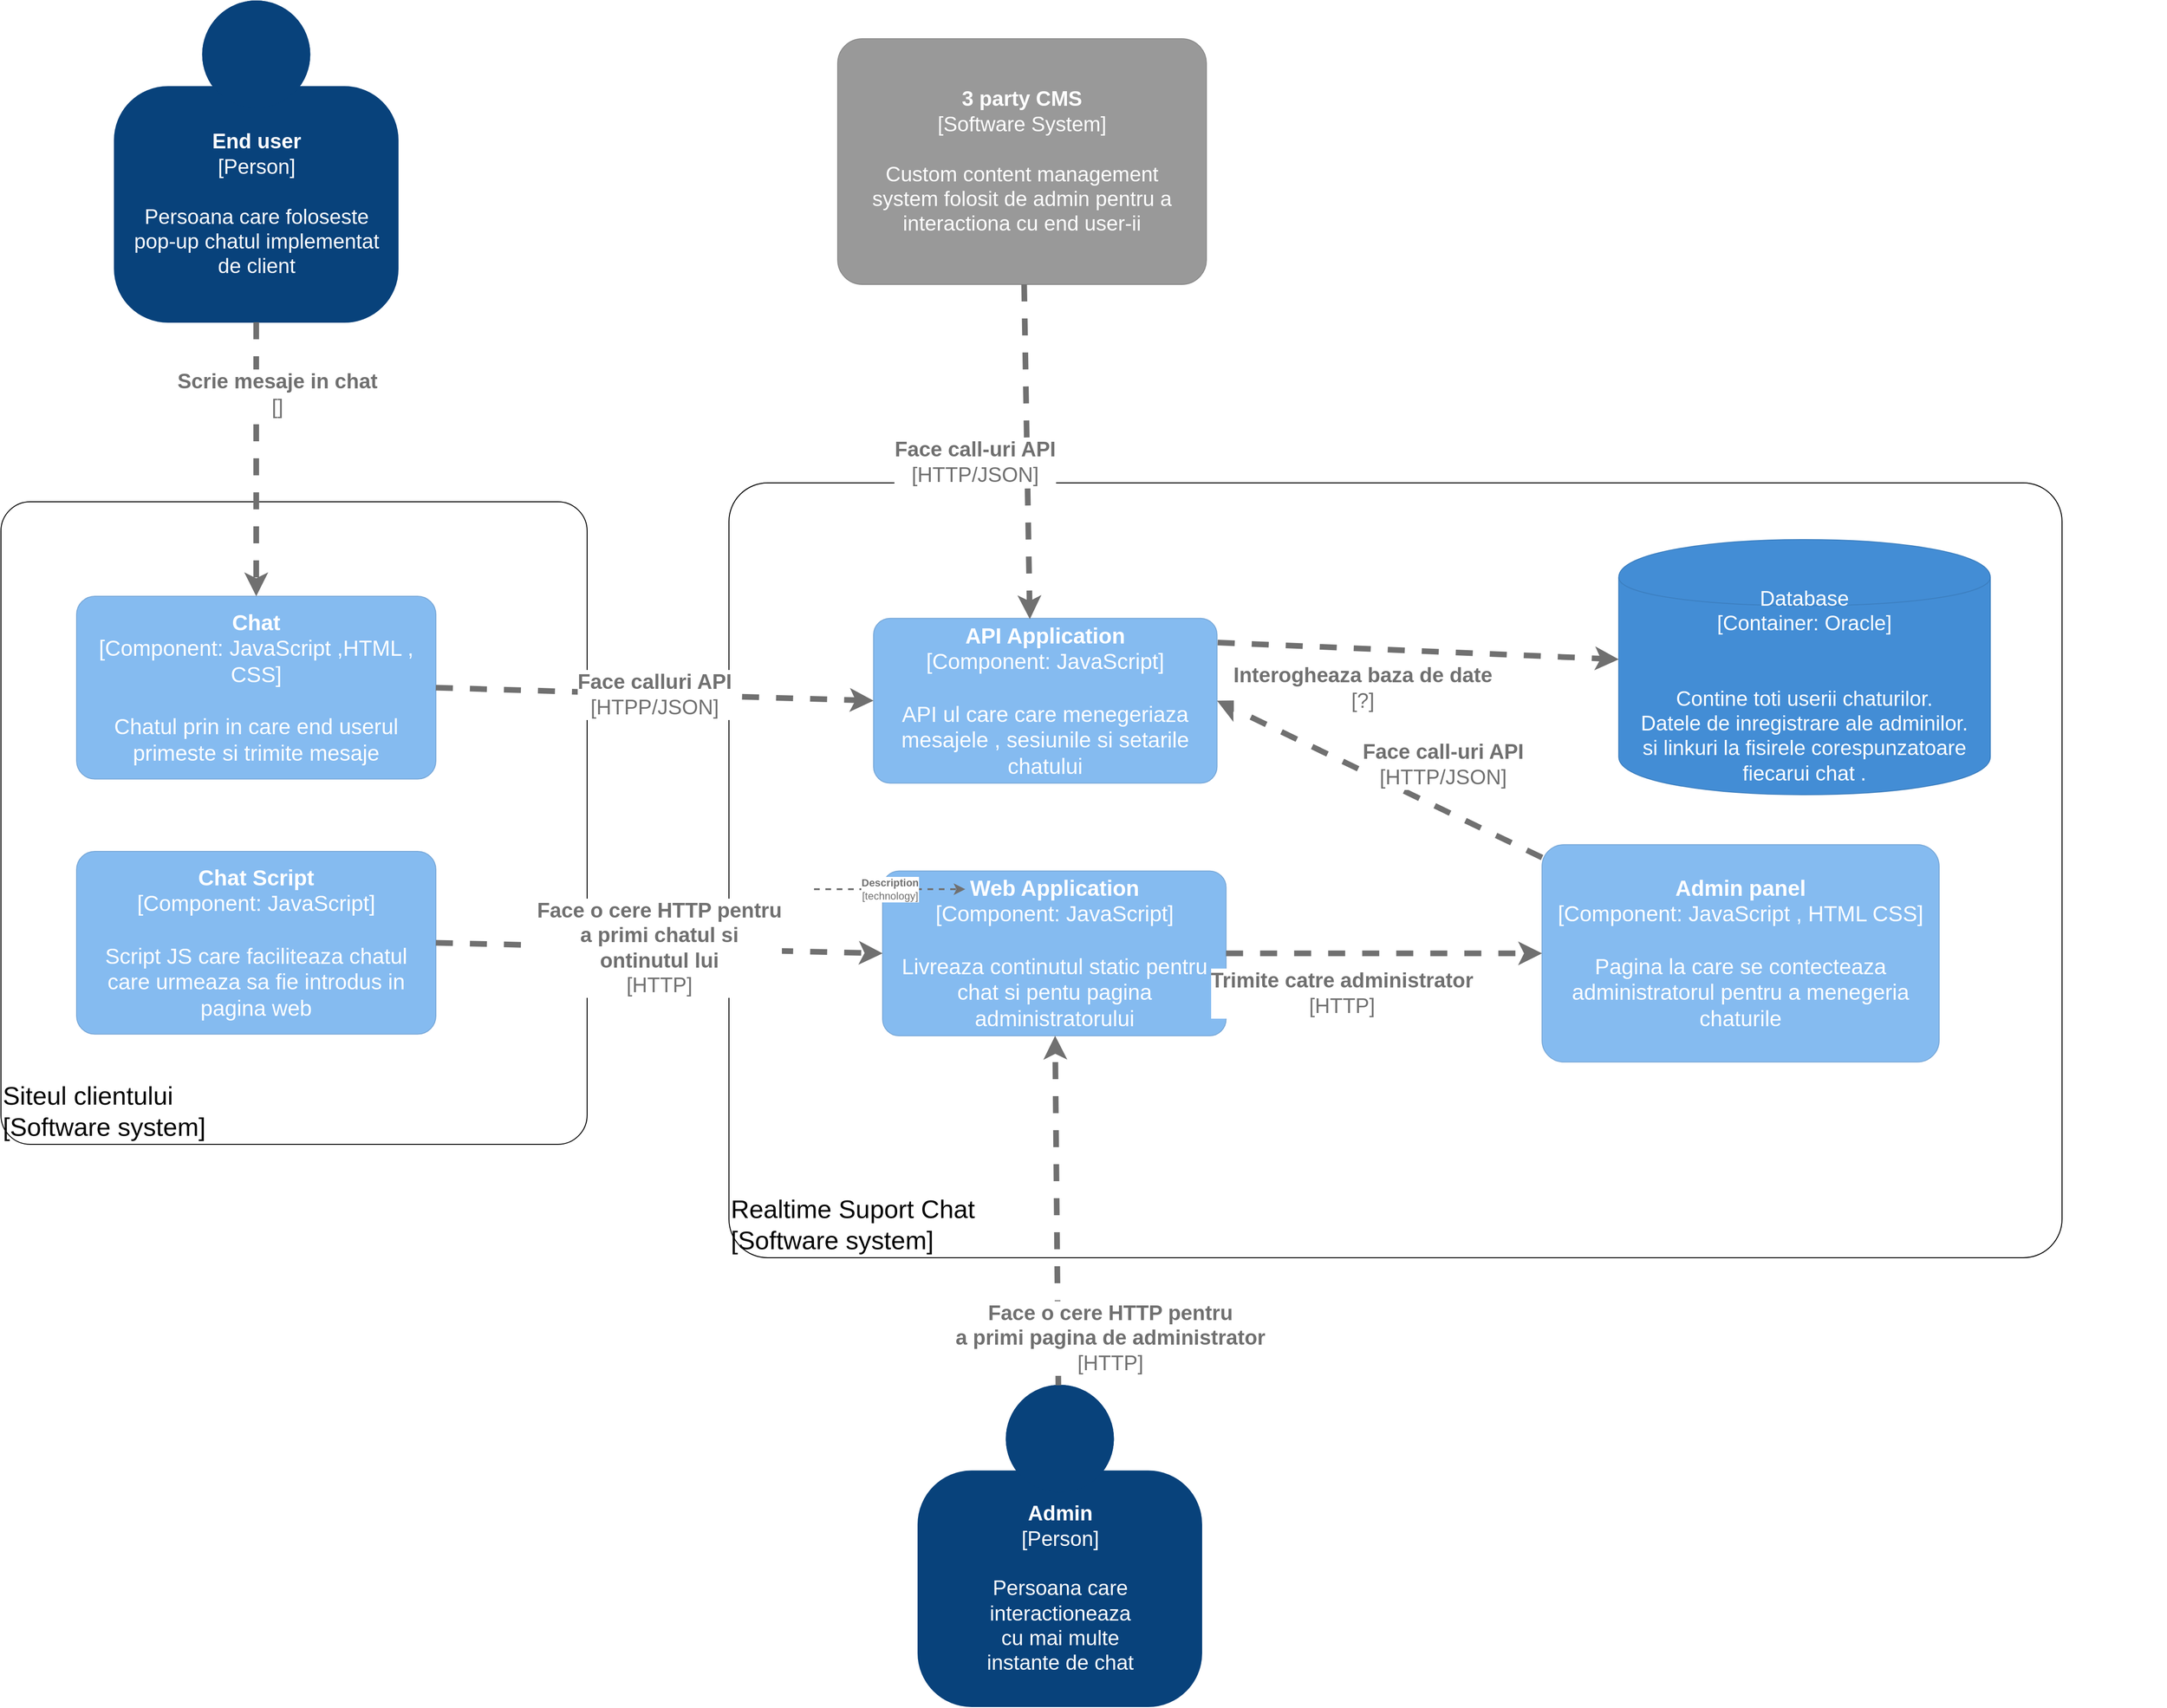 <mxfile version="14.4.7" type="github">
  <diagram id="NF0p6xvSiXwYA_AJGYRE" name="Page-1">
    <mxGraphModel dx="4382" dy="3072" grid="1" gridSize="10" guides="1" tooltips="1" connect="1" arrows="1" fold="1" page="1" pageScale="1" pageWidth="827" pageHeight="1169" math="0" shadow="0">
      <root>
        <mxCell id="0" />
        <mxCell id="1" parent="0" />
        <object placeholders="1" c4Name="End user" c4Type="Person" c4Description="Persoana care foloseste&#xa;pop-up chatul implementat&#xa; de client" label="&lt;b style=&quot;font-size: 22px;&quot;&gt;%c4Name%&lt;/b&gt;&lt;div style=&quot;font-size: 22px;&quot;&gt;[%c4Type%]&lt;/div&gt;&lt;br style=&quot;font-size: 22px;&quot;&gt;&lt;div style=&quot;font-size: 22px;&quot;&gt;%c4Description%&lt;/div&gt;" id="HtmbMgIzhvef5OCw5i-s-2">
          <mxCell style="html=1;dashed=0;whitespace=wrap;shape=mxgraph.c4.person;align=center;metaEdit=1;points=[[0.5,0,0],[1,0.5,0],[1,0.75,0],[0.75,1,0],[0.5,1,0],[0.25,1,0],[0,0.75,0],[0,0.5,0]];metaData={&quot;c4Type&quot;:{&quot;editable&quot;:false}};labelBackgroundColor=none;flipH=1;flipV=0;fillColor=#08427B;strokeColor=#08427B;fontColor=#FFFFFF;fontSize=22;" vertex="1" parent="1">
            <mxGeometry x="-580" y="-1050" width="300.01" height="340" as="geometry" />
          </mxCell>
        </object>
        <object placeholders="1" c4Name="3 party CMS" c4Type="Software System" c4Description="Custom content management &#xa;system folosit de admin pentru a interactiona cu end user-ii" label="&lt;b style=&quot;font-size: 22px;&quot;&gt;%c4Name%&lt;/b&gt;&lt;div style=&quot;font-size: 22px;&quot;&gt;[%c4Type%]&lt;/div&gt;&lt;br style=&quot;font-size: 22px;&quot;&gt;&lt;div style=&quot;font-size: 22px;&quot;&gt;%c4Description%&lt;/div&gt;" id="HtmbMgIzhvef5OCw5i-s-3">
          <mxCell style="rounded=1;whiteSpace=wrap;html=1;labelBackgroundColor=none;fillColor=#999999;fontColor=#ffffff;align=center;arcSize=10;strokeColor=#8A8A8A;metaEdit=1;metaData={&quot;c4Type&quot;:{&quot;editable&quot;:false}};points=[[0.25,0,0],[0.5,0,0],[0.75,0,0],[1,0.25,0],[1,0.5,0],[1,0.75,0],[0.75,1,0],[0.5,1,0],[0.25,1,0],[0,0.75,0],[0,0.5,0],[0,0.25,0]];sketch=0;fontSize=22;" vertex="1" parent="1">
            <mxGeometry x="185" y="-1010" width="390" height="260" as="geometry" />
          </mxCell>
        </object>
        <object placeholders="1" c4Name="Admin" c4Type="Person" c4Description="Persoana care &#xa;interactioneaza&#xa;cu mai multe &#xa;instante de chat&#xa;" label="&lt;b style=&quot;font-size: 22px;&quot;&gt;%c4Name%&lt;/b&gt;&lt;div style=&quot;font-size: 22px;&quot;&gt;[%c4Type%]&lt;/div&gt;&lt;br style=&quot;font-size: 22px;&quot;&gt;&lt;div style=&quot;font-size: 22px;&quot;&gt;%c4Description%&lt;/div&gt;" id="HtmbMgIzhvef5OCw5i-s-4">
          <mxCell style="html=1;dashed=0;whitespace=wrap;shape=mxgraph.c4.person;align=center;metaEdit=1;points=[[0.5,0,0],[1,0.5,0],[1,0.75,0],[0.75,1,0],[0.5,1,0],[0.25,1,0],[0,0.75,0],[0,0.5,0]];metaData={&quot;c4Type&quot;:{&quot;editable&quot;:false}};labelBackgroundColor=none;flipH=1;flipV=0;fontColor=#ffffff;strokeColor=#08427B;fillColor=#08427B;fontSize=22;" vertex="1" parent="1">
            <mxGeometry x="270" y="415" width="300" height="340" as="geometry" />
          </mxCell>
        </object>
        <mxCell id="HtmbMgIzhvef5OCw5i-s-16" value="" style="group" vertex="1" connectable="0" parent="1">
          <mxGeometry x="-700" y="-520" width="620" height="680" as="geometry" />
        </mxCell>
        <object placeholders="1" c4Name="Siteul clientului" c4Type="ExecutionEnvironment" c4Application="Software system" label="&lt;div style=&quot;text-align: left; font-size: 27px;&quot;&gt;%c4Name%&lt;/div&gt;&lt;div style=&quot;text-align: left; font-size: 27px;&quot;&gt;[%c4Application%]&lt;/div&gt;" id="HtmbMgIzhvef5OCw5i-s-15">
          <mxCell style="rounded=1;whiteSpace=wrap;html=1;labelBackgroundColor=none;fillColor=#ffffff;fontColor=#000000;align=left;arcSize=5;strokeColor=#000000;verticalAlign=bottom;metaEdit=1;metaData={&quot;c4Type&quot;:{&quot;editable&quot;:false}};points=[[0.25,0,0],[0.5,0,0],[0.75,0,0],[1,0.25,0],[1,0.5,0],[1,0.75,0],[0.75,1,0],[0.5,1,0],[0.25,1,0],[0,0.75,0],[0,0.5,0],[0,0.25,0]];fontSize=27;" vertex="1" parent="HtmbMgIzhvef5OCw5i-s-16">
            <mxGeometry width="620" height="680" as="geometry" />
          </mxCell>
        </object>
        <object placeholders="1" c4Name="Chat Script" c4Type="Component" c4Technology="JavaScript" c4Description="Script JS care faciliteaza chatul&#xa;care urmeaza sa fie introdus in pagina web " label="&lt;b style=&quot;font-size: 23px;&quot;&gt;%c4Name%&lt;/b&gt;&lt;div style=&quot;font-size: 23px;&quot;&gt;[%c4Type%: %c4Technology%]&lt;/div&gt;&lt;br style=&quot;font-size: 23px;&quot;&gt;&lt;div style=&quot;font-size: 23px;&quot;&gt;%c4Description%&lt;/div&gt;" id="HtmbMgIzhvef5OCw5i-s-12">
          <mxCell style="rounded=1;whiteSpace=wrap;html=1;labelBackgroundColor=none;fillColor=#85BBF0;fontColor=#ffffff;align=center;arcSize=10;strokeColor=#78A8D8;metaEdit=1;metaData={&quot;c4Type&quot;:{&quot;editable&quot;:false}};points=[[0.25,0,0],[0.5,0,0],[0.75,0,0],[1,0.25,0],[1,0.5,0],[1,0.75,0],[0.75,1,0],[0.5,1,0],[0.25,1,0],[0,0.75,0],[0,0.5,0],[0,0.25,0]];fontSize=23;" vertex="1" parent="HtmbMgIzhvef5OCw5i-s-16">
            <mxGeometry x="80" y="370" width="380" height="193.43" as="geometry" />
          </mxCell>
        </object>
        <object placeholders="1" c4Name="Chat " c4Type="Component" c4Technology="JavaScript ,HTML , CSS" c4Description="Chatul prin in care end userul primeste si trimite mesaje" label="&lt;b style=&quot;font-size: 23px;&quot;&gt;%c4Name%&lt;/b&gt;&lt;div style=&quot;font-size: 23px;&quot;&gt;[%c4Type%: %c4Technology%]&lt;/div&gt;&lt;br style=&quot;font-size: 23px;&quot;&gt;&lt;div style=&quot;font-size: 23px;&quot;&gt;%c4Description%&lt;/div&gt;" id="HtmbMgIzhvef5OCw5i-s-22">
          <mxCell style="rounded=1;whiteSpace=wrap;html=1;labelBackgroundColor=none;fillColor=#85BBF0;fontColor=#ffffff;align=center;arcSize=10;strokeColor=#78A8D8;metaEdit=1;metaData={&quot;c4Type&quot;:{&quot;editable&quot;:false}};points=[[0.25,0,0],[0.5,0,0],[0.75,0,0],[1,0.25,0],[1,0.5,0],[1,0.75,0],[0.75,1,0],[0.5,1,0],[0.25,1,0],[0,0.75,0],[0,0.5,0],[0,0.25,0]];fontSize=23;" vertex="1" parent="HtmbMgIzhvef5OCw5i-s-16">
            <mxGeometry x="80.01" y="100" width="380" height="193.43" as="geometry" />
          </mxCell>
        </object>
        <mxCell id="HtmbMgIzhvef5OCw5i-s-20" value="" style="group" vertex="1" connectable="0" parent="1">
          <mxGeometry x="70" y="-510" width="1520" height="1020" as="geometry" />
        </mxCell>
        <object placeholders="1" c4Name="Realtime Suport Chat" c4Type="ExecutionEnvironment" c4Application="Software system" label="&lt;div style=&quot;text-align: left; font-size: 27px;&quot;&gt;%c4Name%&lt;/div&gt;&lt;div style=&quot;text-align: left; font-size: 27px;&quot;&gt;[%c4Application%]&lt;/div&gt;" id="HtmbMgIzhvef5OCw5i-s-1">
          <mxCell style="rounded=1;whiteSpace=wrap;html=1;labelBackgroundColor=none;fillColor=#ffffff;fontColor=#000000;align=left;arcSize=5;strokeColor=#000000;verticalAlign=bottom;metaEdit=1;metaData={&quot;c4Type&quot;:{&quot;editable&quot;:false}};points=[[0.25,0,0],[0.5,0,0],[0.75,0,0],[1,0.25,0],[1,0.5,0],[1,0.75,0],[0.75,1,0],[0.5,1,0],[0.25,1,0],[0,0.75,0],[0,0.5,0],[0,0.25,0]];fontSize=27;" vertex="1" parent="HtmbMgIzhvef5OCw5i-s-20">
            <mxGeometry y="-30" width="1410" height="820" as="geometry" />
          </mxCell>
        </object>
        <object placeholders="1" c4Name="Admin panel " c4Type="Component" c4Technology="JavaScript , HTML CSS" c4Description="Pagina la care se contecteaza administratorul pentru a menegeria chaturile" label="&lt;b style=&quot;font-size: 23px;&quot;&gt;%c4Name%&lt;/b&gt;&lt;div style=&quot;font-size: 23px;&quot;&gt;[%c4Type%: %c4Technology%]&lt;/div&gt;&lt;br style=&quot;font-size: 23px;&quot;&gt;&lt;div style=&quot;font-size: 23px;&quot;&gt;%c4Description%&lt;/div&gt;" id="HtmbMgIzhvef5OCw5i-s-8">
          <mxCell style="rounded=1;whiteSpace=wrap;html=1;labelBackgroundColor=none;fillColor=#85BBF0;fontColor=#ffffff;align=center;arcSize=10;strokeColor=#78A8D8;metaEdit=1;metaData={&quot;c4Type&quot;:{&quot;editable&quot;:false}};points=[[0.25,0,0],[0.5,0,0],[0.75,0,0],[1,0.25,0],[1,0.5,0],[1,0.75,0],[0.75,1,0],[0.5,1,0],[0.25,1,0],[0,0.75,0],[0,0.5,0],[0,0.25,0]];fontSize=23;" vertex="1" parent="HtmbMgIzhvef5OCw5i-s-20">
            <mxGeometry x="860" y="352.91" width="420" height="230" as="geometry" />
          </mxCell>
        </object>
        <object placeholders="1" c4Name="API Application" c4Type="Component" c4Technology="JavaScript" c4Description="API ul care care menegeriaza mesajele , sesiunile si setarile chatului" label="&lt;b style=&quot;font-size: 23px;&quot;&gt;%c4Name%&lt;/b&gt;&lt;div style=&quot;font-size: 23px;&quot;&gt;[%c4Type%: %c4Technology%]&lt;/div&gt;&lt;br style=&quot;font-size: 23px;&quot;&gt;&lt;div style=&quot;font-size: 23px;&quot;&gt;%c4Description%&lt;/div&gt;" id="HtmbMgIzhvef5OCw5i-s-11">
          <mxCell style="rounded=1;whiteSpace=wrap;html=1;labelBackgroundColor=none;fillColor=#85BBF0;fontColor=#ffffff;align=center;arcSize=10;strokeColor=#78A8D8;metaEdit=1;metaData={&quot;c4Type&quot;:{&quot;editable&quot;:false}};points=[[0.25,0,0],[0.5,0,0],[0.75,0,0],[1,0.25,0],[1,0.5,0],[1,0.75,0],[0.75,1,0],[0.5,1,0],[0.25,1,0],[0,0.75,0],[0,0.5,0],[0,0.25,0]];fontSize=23;" vertex="1" parent="HtmbMgIzhvef5OCw5i-s-20">
            <mxGeometry x="152.956" y="113.333" width="363.27" height="174.359" as="geometry" />
          </mxCell>
        </object>
        <object placeholders="1" c4Name="Web Application" c4Type="Component" c4Technology="JavaScript" c4Description="Livreaza continutul static pentru chat si pentu pagina administratorului" label="&lt;b style=&quot;font-size: 23px;&quot;&gt;%c4Name%&lt;/b&gt;&lt;div style=&quot;font-size: 23px;&quot;&gt;[%c4Type%: %c4Technology%]&lt;/div&gt;&lt;br style=&quot;font-size: 23px;&quot;&gt;&lt;div style=&quot;font-size: 23px;&quot;&gt;%c4Description%&lt;/div&gt;" id="HtmbMgIzhvef5OCw5i-s-17">
          <mxCell style="rounded=1;whiteSpace=wrap;html=1;labelBackgroundColor=none;fillColor=#85BBF0;fontColor=#ffffff;align=center;arcSize=10;strokeColor=#78A8D8;metaEdit=1;metaData={&quot;c4Type&quot;:{&quot;editable&quot;:false}};points=[[0.25,0,0],[0.5,0,0],[0.75,0,0],[1,0.25,0],[1,0.5,0],[1,0.75,0],[0.75,1,0],[0.5,1,0],[0.25,1,0],[0,0.75,0],[0,0.5,0],[0,0.25,0]];fontSize=23;" vertex="1" parent="HtmbMgIzhvef5OCw5i-s-20">
            <mxGeometry x="162.516" y="380.73" width="363.27" height="174.359" as="geometry" />
          </mxCell>
        </object>
        <object placeholders="1" c4Type="Relationship" c4Technology="HTTP/JSON" c4Description="Face call-uri API" label="&lt;div style=&quot;text-align: left; font-size: 22px;&quot;&gt;&lt;div style=&quot;text-align: center; font-size: 22px;&quot;&gt;&lt;b style=&quot;font-size: 22px;&quot;&gt;%c4Description%&lt;/b&gt;&lt;/div&gt;&lt;div style=&quot;text-align: center; font-size: 22px;&quot;&gt;[%c4Technology%]&lt;/div&gt;&lt;/div&gt;" id="HtmbMgIzhvef5OCw5i-s-28">
          <mxCell style="edgeStyle=none;rounded=0;html=1;jettySize=auto;orthogonalLoop=1;strokeColor=#707070;strokeWidth=6;fontColor=#707070;jumpStyle=none;dashed=1;metaEdit=1;metaData={&quot;c4Type&quot;:{&quot;editable&quot;:false}};fontSize=22;entryX=1;entryY=0.5;entryDx=0;entryDy=0;entryPerimeter=0;" edge="1" parent="HtmbMgIzhvef5OCw5i-s-20" source="HtmbMgIzhvef5OCw5i-s-8" target="HtmbMgIzhvef5OCw5i-s-11">
            <mxGeometry x="-0.274" y="-42" width="160" relative="1" as="geometry">
              <mxPoint x="640.503" y="840.376" as="sourcePoint" />
              <mxPoint x="1281.006" y="566.669" as="targetPoint" />
              <mxPoint x="1" as="offset" />
              <Array as="points" />
            </mxGeometry>
          </mxCell>
        </object>
        <object placeholders="1" c4Type="Relationship" c4Technology="HTTP" c4Description="Trimite catre administrator" label="&lt;div style=&quot;text-align: left; font-size: 22px;&quot;&gt;&lt;div style=&quot;text-align: center; font-size: 22px;&quot;&gt;&lt;b style=&quot;font-size: 22px;&quot;&gt;%c4Description%&lt;/b&gt;&lt;/div&gt;&lt;div style=&quot;text-align: center; font-size: 22px;&quot;&gt;[%c4Technology%]&lt;/div&gt;&lt;/div&gt;" id="HtmbMgIzhvef5OCw5i-s-29">
          <mxCell style="edgeStyle=none;rounded=0;html=1;jettySize=auto;orthogonalLoop=1;strokeColor=#707070;strokeWidth=6;fontColor=#707070;jumpStyle=none;dashed=1;metaEdit=1;metaData={&quot;c4Type&quot;:{&quot;editable&quot;:false}};fontSize=22;entryX=0;entryY=0.5;entryDx=0;entryDy=0;entryPerimeter=0;" edge="1" parent="HtmbMgIzhvef5OCw5i-s-20" source="HtmbMgIzhvef5OCw5i-s-17" target="HtmbMgIzhvef5OCw5i-s-8">
            <mxGeometry x="-0.274" y="-42" width="160" relative="1" as="geometry">
              <mxPoint x="763.886" y="793.333" as="sourcePoint" />
              <mxPoint x="458.868" y="610.256" as="targetPoint" />
              <mxPoint x="1" as="offset" />
              <Array as="points" />
            </mxGeometry>
          </mxCell>
        </object>
        <object placeholders="1" c4Type="Database" c4Technology="Oracle" c4Description="&#xa;Contine toti userii chaturilor.&#xa;Datele de inregistrare ale adminilor.&#xa;si linkuri la fisirele corespunzatoare fiecarui chat ." label="%c4Type%&lt;div style=&quot;font-size: 22px;&quot;&gt;[Container:&amp;nbsp;%c4Technology%]&lt;/div&gt;&lt;br style=&quot;font-size: 22px;&quot;&gt;&lt;div style=&quot;font-size: 22px;&quot;&gt;%c4Description%&lt;/div&gt;" id="HtmbMgIzhvef5OCw5i-s-31">
          <mxCell style="shape=cylinder;whiteSpace=wrap;html=1;boundedLbl=1;rounded=0;labelBackgroundColor=none;fillColor=#438DD5;fontSize=22;fontColor=#ffffff;align=center;strokeColor=#3C7FC0;metaEdit=1;points=[[0.5,0,0],[1,0.25,0],[1,0.5,0],[1,0.75,0],[0.5,1,0],[0,0.75,0],[0,0.5,0],[0,0.25,0]];metaData={&quot;c4Type&quot;:{&quot;editable&quot;:false}};" vertex="1" parent="HtmbMgIzhvef5OCw5i-s-20">
            <mxGeometry x="941.11" y="30" width="393" height="270" as="geometry" />
          </mxCell>
        </object>
        <object placeholders="1" c4Type="Relationship" c4Technology="?" c4Description="Interogheaza baza de date" label="&lt;div style=&quot;text-align: left; font-size: 22px;&quot;&gt;&lt;div style=&quot;text-align: center; font-size: 22px;&quot;&gt;&lt;b style=&quot;font-size: 22px;&quot;&gt;%c4Description%&lt;/b&gt;&lt;/div&gt;&lt;div style=&quot;text-align: center; font-size: 22px;&quot;&gt;[%c4Technology%]&lt;/div&gt;&lt;/div&gt;" id="HtmbMgIzhvef5OCw5i-s-32">
          <mxCell style="edgeStyle=none;rounded=0;html=1;jettySize=auto;orthogonalLoop=1;strokeColor=#707070;strokeWidth=6;fontColor=#707070;jumpStyle=none;dashed=1;metaEdit=1;metaData={&quot;c4Type&quot;:{&quot;editable&quot;:false}};fontSize=22;exitX=1.002;exitY=0.147;exitDx=0;exitDy=0;exitPerimeter=0;" edge="1" parent="HtmbMgIzhvef5OCw5i-s-20" source="HtmbMgIzhvef5OCw5i-s-11" target="HtmbMgIzhvef5OCw5i-s-31">
            <mxGeometry x="-0.274" y="-42" width="160" relative="1" as="geometry">
              <mxPoint x="1005.72" y="640" as="sourcePoint" />
              <mxPoint x="526.226" y="210.513" as="targetPoint" />
              <mxPoint x="1" as="offset" />
              <Array as="points" />
            </mxGeometry>
          </mxCell>
        </object>
        <object placeholders="1" c4Type="Relationship" c4Technology="HTTP" c4Description="Face o cere HTTP pentru&#xa; a primi chatul si &#xa;ontinutul lui " label="&lt;div style=&quot;text-align: left; font-size: 22px;&quot;&gt;&lt;div style=&quot;text-align: center; font-size: 22px;&quot;&gt;&lt;b style=&quot;font-size: 22px;&quot;&gt;%c4Description%&lt;/b&gt;&lt;/div&gt;&lt;div style=&quot;text-align: center; font-size: 22px;&quot;&gt;[%c4Technology%]&lt;/div&gt;&lt;/div&gt;" id="HtmbMgIzhvef5OCw5i-s-18">
          <mxCell style="edgeStyle=none;rounded=0;html=1;jettySize=auto;orthogonalLoop=1;strokeColor=#707070;strokeWidth=6;fontColor=#707070;jumpStyle=none;dashed=1;metaEdit=1;metaData={&quot;c4Type&quot;:{&quot;editable&quot;:false}};exitX=1;exitY=0.5;exitDx=0;exitDy=0;exitPerimeter=0;fontSize=22;entryX=0;entryY=0.5;entryDx=0;entryDy=0;entryPerimeter=0;" edge="1" parent="1" source="HtmbMgIzhvef5OCw5i-s-12" target="HtmbMgIzhvef5OCw5i-s-17">
            <mxGeometry width="160" relative="1" as="geometry">
              <mxPoint x="-88.815" y="-670" as="sourcePoint" />
              <mxPoint x="-139.996" y="-90" as="targetPoint" />
            </mxGeometry>
          </mxCell>
        </object>
        <object placeholders="1" c4Type="Relationship" c4Technology="" c4Description="Scrie mesaje in chat " label="&lt;div style=&quot;text-align: left; font-size: 22px;&quot;&gt;&lt;div style=&quot;text-align: center; font-size: 22px;&quot;&gt;&lt;b style=&quot;font-size: 22px;&quot;&gt;%c4Description%&lt;/b&gt;&lt;/div&gt;&lt;div style=&quot;text-align: center; font-size: 22px;&quot;&gt;[%c4Technology%]&lt;/div&gt;&lt;/div&gt;" id="HtmbMgIzhvef5OCw5i-s-7">
          <mxCell style="edgeStyle=none;rounded=0;html=1;jettySize=auto;orthogonalLoop=1;strokeColor=#707070;strokeWidth=6;fontColor=#707070;jumpStyle=none;dashed=1;metaEdit=1;metaData={&quot;c4Type&quot;:{&quot;editable&quot;:false}};exitX=0.5;exitY=1;exitDx=0;exitDy=0;exitPerimeter=0;fontSize=22;" edge="1" parent="1" source="HtmbMgIzhvef5OCw5i-s-2" target="HtmbMgIzhvef5OCw5i-s-22">
            <mxGeometry x="-0.466" y="22" width="160" relative="1" as="geometry">
              <mxPoint x="20" y="380" as="sourcePoint" />
              <mxPoint x="-430" y="-480" as="targetPoint" />
              <mxPoint y="-1" as="offset" />
            </mxGeometry>
          </mxCell>
        </object>
        <object placeholders="1" c4Type="Relationship" c4Technology="HTPP/JSON" c4Description="Face calluri API" label="&lt;div style=&quot;text-align: left; font-size: 22px;&quot;&gt;&lt;div style=&quot;text-align: center; font-size: 22px;&quot;&gt;&lt;b style=&quot;font-size: 22px;&quot;&gt;%c4Description%&lt;/b&gt;&lt;/div&gt;&lt;div style=&quot;text-align: center; font-size: 22px;&quot;&gt;[%c4Technology%]&lt;/div&gt;&lt;/div&gt;" id="HtmbMgIzhvef5OCw5i-s-24">
          <mxCell style="edgeStyle=none;rounded=0;html=1;jettySize=auto;orthogonalLoop=1;strokeColor=#707070;strokeWidth=6;fontColor=#707070;jumpStyle=none;dashed=1;metaEdit=1;metaData={&quot;c4Type&quot;:{&quot;editable&quot;:false}};fontSize=22;exitX=1;exitY=0.5;exitDx=0;exitDy=0;exitPerimeter=0;entryX=0;entryY=0.5;entryDx=0;entryDy=0;entryPerimeter=0;" edge="1" parent="1" source="HtmbMgIzhvef5OCw5i-s-22" target="HtmbMgIzhvef5OCw5i-s-11">
            <mxGeometry width="160" relative="1" as="geometry">
              <mxPoint x="-329.99" y="-359.285" as="sourcePoint" />
              <mxPoint x="210" y="-720" as="targetPoint" />
            </mxGeometry>
          </mxCell>
        </object>
        <object placeholders="1" c4Type="Relationship" c4Technology="HTTP" c4Description="Face o cere HTTP pentru&#xa;a primi pagina de administrator" label="&lt;div style=&quot;text-align: left; font-size: 22px;&quot;&gt;&lt;div style=&quot;text-align: center; font-size: 22px;&quot;&gt;&lt;b style=&quot;font-size: 22px;&quot;&gt;%c4Description%&lt;/b&gt;&lt;/div&gt;&lt;div style=&quot;text-align: center; font-size: 22px;&quot;&gt;[%c4Technology%]&lt;/div&gt;&lt;/div&gt;" id="HtmbMgIzhvef5OCw5i-s-25">
          <mxCell style="edgeStyle=none;rounded=0;html=1;jettySize=auto;orthogonalLoop=1;strokeColor=#707070;strokeWidth=6;fontColor=#707070;jumpStyle=none;dashed=1;metaEdit=1;metaData={&quot;c4Type&quot;:{&quot;editable&quot;:false}};fontSize=22;" edge="1" parent="1" source="HtmbMgIzhvef5OCw5i-s-4" target="HtmbMgIzhvef5OCw5i-s-17">
            <mxGeometry x="-0.741" y="-55" width="160" relative="1" as="geometry">
              <mxPoint x="800.0" y="-380.005" as="sourcePoint" />
              <mxPoint x="1349.99" y="-370.72" as="targetPoint" />
              <mxPoint y="-1" as="offset" />
            </mxGeometry>
          </mxCell>
        </object>
        <object placeholders="1" c4Type="Relationship" c4Technology="technology" c4Description="Description" label="&lt;div style=&quot;text-align: left&quot;&gt;&lt;div style=&quot;text-align: center&quot;&gt;&lt;b&gt;%c4Description%&lt;/b&gt;&lt;/div&gt;&lt;div style=&quot;text-align: center&quot;&gt;[%c4Technology%]&lt;/div&gt;&lt;/div&gt;" id="HtmbMgIzhvef5OCw5i-s-26">
          <mxCell style="edgeStyle=none;rounded=0;html=1;entryX=0;entryY=0.5;jettySize=auto;orthogonalLoop=1;strokeColor=#707070;strokeWidth=2;fontColor=#707070;jumpStyle=none;dashed=1;metaEdit=1;metaData={&quot;c4Type&quot;:{&quot;editable&quot;:false}};" edge="1" parent="1">
            <mxGeometry width="160" relative="1" as="geometry">
              <mxPoint x="160" y="-110" as="sourcePoint" />
              <mxPoint x="320" y="-110" as="targetPoint" />
            </mxGeometry>
          </mxCell>
        </object>
        <object placeholders="1" c4Type="Relationship" c4Technology="HTTP/JSON" c4Description="Face call-uri API" label="&lt;div style=&quot;text-align: left; font-size: 22px;&quot;&gt;&lt;div style=&quot;text-align: center; font-size: 22px;&quot;&gt;&lt;b style=&quot;font-size: 22px;&quot;&gt;%c4Description%&lt;/b&gt;&lt;/div&gt;&lt;div style=&quot;text-align: center; font-size: 22px;&quot;&gt;[%c4Technology%]&lt;/div&gt;&lt;/div&gt;" id="HtmbMgIzhvef5OCw5i-s-30">
          <mxCell style="edgeStyle=none;rounded=0;html=1;jettySize=auto;orthogonalLoop=1;strokeColor=#707070;strokeWidth=6;fontColor=#707070;jumpStyle=none;dashed=1;metaEdit=1;metaData={&quot;c4Type&quot;:{&quot;editable&quot;:false}};fontSize=22;entryX=0.455;entryY=0.005;entryDx=0;entryDy=0;entryPerimeter=0;" edge="1" parent="1" source="HtmbMgIzhvef5OCw5i-s-3" target="HtmbMgIzhvef5OCw5i-s-11">
            <mxGeometry x="0.057" y="-55" width="160" relative="1" as="geometry">
              <mxPoint x="1120" y="-417.692" as="sourcePoint" />
              <mxPoint x="660" y="-630" as="targetPoint" />
              <mxPoint as="offset" />
              <Array as="points" />
            </mxGeometry>
          </mxCell>
        </object>
      </root>
    </mxGraphModel>
  </diagram>
</mxfile>
